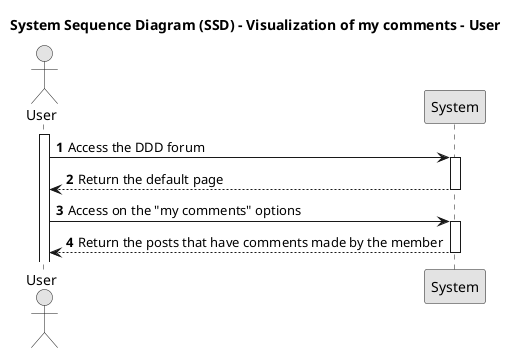 @startuml US030
skinparam monochrome true
skinparam packageStyle rectangle
skinparam shadowing false

title System Sequence Diagram (SSD) - Visualization of my comments - User

autonumber

actor "User" as User
participant "System" as System

activate User
    User -> System: Access the DDD forum
   
    activate System
        System --> User : Return the default page 
    deactivate System

    User -> System : Access on the "my comments" options

    activate System
        System --> User : Return the posts that have comments made by the member
    deactivate System

@enduml